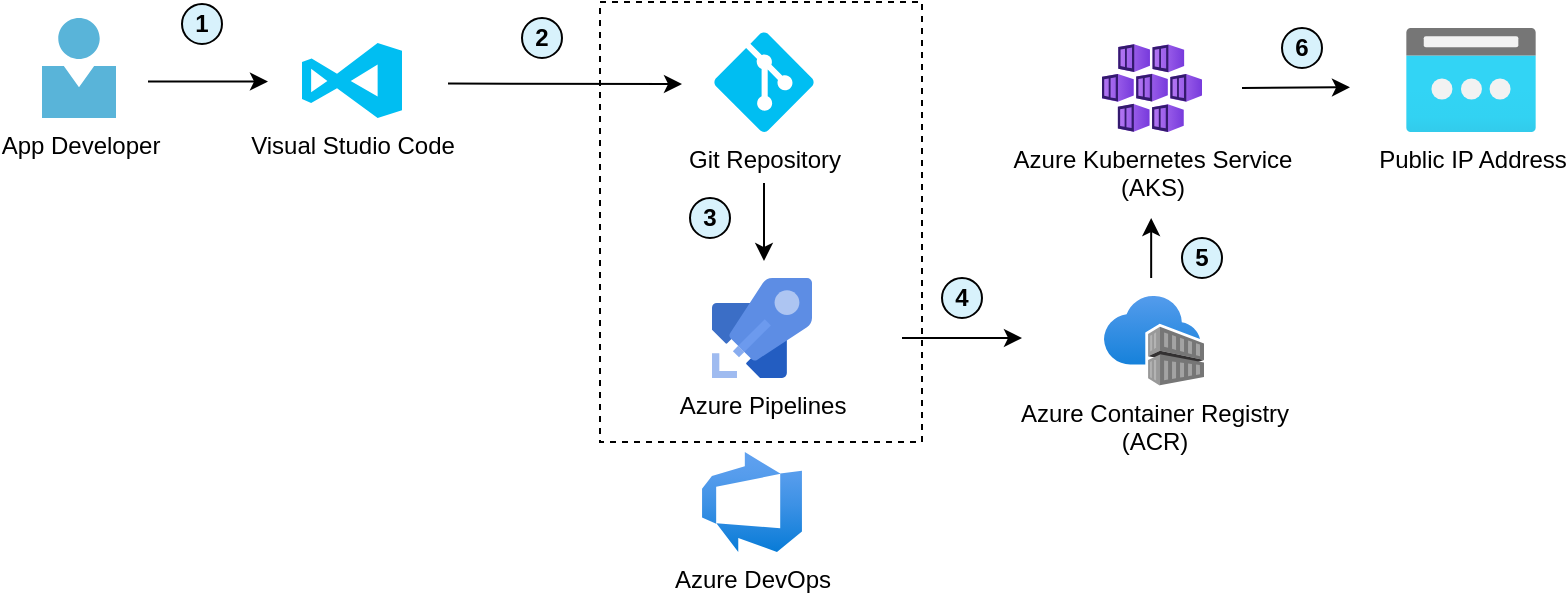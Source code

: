 <mxfile>
    <diagram name="Page-1" id="IhWtXRfBpEnlBZ6wuq7R">
        <mxGraphModel dx="713" dy="761" grid="1" gridSize="10" guides="1" tooltips="1" connect="1" arrows="1" fold="1" page="1" pageScale="1" pageWidth="827" pageHeight="1169" background="#ffffff" math="0" shadow="0">
            <root>
                <mxCell id="0"/>
                <mxCell id="1" parent="0"/>
                <mxCell id="-HkZqxkGA8xTQS9oJ37Q-4" value="" style="rounded=0;whiteSpace=wrap;html=1;fillColor=none;dashed=1;" parent="1" vertex="1">
                    <mxGeometry x="319" y="262" width="161" height="220" as="geometry"/>
                </mxCell>
                <mxCell id="-HkZqxkGA8xTQS9oJ37Q-1" value="App Developer" style="image;sketch=0;aspect=fixed;html=1;points=[];align=center;fontSize=12;image=img/lib/mscae/Person.svg;" parent="1" vertex="1">
                    <mxGeometry x="40" y="270" width="37" height="50" as="geometry"/>
                </mxCell>
                <mxCell id="-HkZqxkGA8xTQS9oJ37Q-2" value="Visual Studio Code" style="verticalLabelPosition=bottom;html=1;verticalAlign=top;align=center;strokeColor=none;fillColor=#00BEF2;shape=mxgraph.azure.visual_studio_online;" parent="1" vertex="1">
                    <mxGeometry x="170" y="282.5" width="50" height="37.5" as="geometry"/>
                </mxCell>
                <mxCell id="-HkZqxkGA8xTQS9oJ37Q-5" value="Git Repository" style="verticalLabelPosition=bottom;html=1;verticalAlign=top;align=center;strokeColor=none;fillColor=#00BEF2;shape=mxgraph.azure.git_repository;" parent="1" vertex="1">
                    <mxGeometry x="376" y="277" width="50" height="50" as="geometry"/>
                </mxCell>
                <mxCell id="-HkZqxkGA8xTQS9oJ37Q-6" value="Azure DevOps" style="image;aspect=fixed;html=1;points=[];align=center;fontSize=12;image=img/lib/azure2/devops/Azure_DevOps.svg;" parent="1" vertex="1">
                    <mxGeometry x="370" y="487" width="50" height="50" as="geometry"/>
                </mxCell>
                <mxCell id="-HkZqxkGA8xTQS9oJ37Q-7" value="Azure Pipelines" style="image;sketch=0;aspect=fixed;html=1;points=[];align=center;fontSize=12;image=img/lib/mscae/Azure_Pipelines.svg;" parent="1" vertex="1">
                    <mxGeometry x="375" y="400" width="50" height="50" as="geometry"/>
                </mxCell>
                <mxCell id="-HkZqxkGA8xTQS9oJ37Q-8" value="Azure Kubernetes Service &lt;br&gt;(AKS)" style="image;aspect=fixed;html=1;points=[];align=center;fontSize=12;image=img/lib/azure2/compute/Kubernetes_Services.svg;" parent="1" vertex="1">
                    <mxGeometry x="570" y="283" width="50" height="44.12" as="geometry"/>
                </mxCell>
                <mxCell id="-HkZqxkGA8xTQS9oJ37Q-9" value="Azure Container Registry &lt;br&gt;(ACR)" style="image;aspect=fixed;html=1;points=[];align=center;fontSize=12;image=img/lib/azure2/containers/Container_Registries.svg;" parent="1" vertex="1">
                    <mxGeometry x="571" y="409" width="50" height="44.85" as="geometry"/>
                </mxCell>
                <mxCell id="-HkZqxkGA8xTQS9oJ37Q-10" value="Public IP Address" style="image;aspect=fixed;html=1;points=[];align=center;fontSize=12;image=img/lib/azure2/networking/Public_IP_Addresses.svg;" parent="1" vertex="1">
                    <mxGeometry x="722" y="275" width="65" height="52" as="geometry"/>
                </mxCell>
                <mxCell id="-HkZqxkGA8xTQS9oJ37Q-11" value="" style="endArrow=classic;html=1;rounded=0;" parent="1" edge="1">
                    <mxGeometry width="50" height="50" relative="1" as="geometry">
                        <mxPoint x="93" y="301.75" as="sourcePoint"/>
                        <mxPoint x="153" y="301.75" as="targetPoint"/>
                    </mxGeometry>
                </mxCell>
                <mxCell id="-HkZqxkGA8xTQS9oJ37Q-12" value="" style="endArrow=classic;html=1;rounded=0;" parent="1" edge="1">
                    <mxGeometry width="50" height="50" relative="1" as="geometry">
                        <mxPoint x="243" y="302.75" as="sourcePoint"/>
                        <mxPoint x="360" y="303" as="targetPoint"/>
                    </mxGeometry>
                </mxCell>
                <mxCell id="-HkZqxkGA8xTQS9oJ37Q-13" value="" style="endArrow=classic;html=1;rounded=0;" parent="1" edge="1">
                    <mxGeometry width="50" height="50" relative="1" as="geometry">
                        <mxPoint x="401" y="352.5" as="sourcePoint"/>
                        <mxPoint x="401" y="391.5" as="targetPoint"/>
                    </mxGeometry>
                </mxCell>
                <mxCell id="-HkZqxkGA8xTQS9oJ37Q-15" value="" style="endArrow=classic;html=1;rounded=0;" parent="1" edge="1">
                    <mxGeometry width="50" height="50" relative="1" as="geometry">
                        <mxPoint x="470" y="430" as="sourcePoint"/>
                        <mxPoint x="530" y="430" as="targetPoint"/>
                    </mxGeometry>
                </mxCell>
                <mxCell id="-HkZqxkGA8xTQS9oJ37Q-16" value="" style="endArrow=classic;html=1;rounded=0;" parent="1" edge="1">
                    <mxGeometry width="50" height="50" relative="1" as="geometry">
                        <mxPoint x="594.58" y="400" as="sourcePoint"/>
                        <mxPoint x="594.58" y="370" as="targetPoint"/>
                    </mxGeometry>
                </mxCell>
                <mxCell id="-HkZqxkGA8xTQS9oJ37Q-17" value="" style="endArrow=classic;html=1;rounded=0;" parent="1" edge="1">
                    <mxGeometry width="50" height="50" relative="1" as="geometry">
                        <mxPoint x="640" y="305" as="sourcePoint"/>
                        <mxPoint x="694" y="304.64" as="targetPoint"/>
                    </mxGeometry>
                </mxCell>
                <mxCell id="-HkZqxkGA8xTQS9oJ37Q-18" value="1" style="ellipse;whiteSpace=wrap;html=1;aspect=fixed;fillColor=#D8F2FC;fontStyle=1" parent="1" vertex="1">
                    <mxGeometry x="110" y="263" width="20" height="20" as="geometry"/>
                </mxCell>
                <mxCell id="-HkZqxkGA8xTQS9oJ37Q-19" value="2" style="ellipse;whiteSpace=wrap;html=1;aspect=fixed;fillColor=#D8F2FC;fontStyle=1;" parent="1" vertex="1">
                    <mxGeometry x="280" y="270" width="20" height="20" as="geometry"/>
                </mxCell>
                <mxCell id="-HkZqxkGA8xTQS9oJ37Q-20" value="3" style="ellipse;whiteSpace=wrap;html=1;aspect=fixed;fillColor=#D8F2FC;fontStyle=1;" parent="1" vertex="1">
                    <mxGeometry x="364" y="360" width="20" height="20" as="geometry"/>
                </mxCell>
                <mxCell id="-HkZqxkGA8xTQS9oJ37Q-21" value="4" style="ellipse;whiteSpace=wrap;html=1;aspect=fixed;fillColor=#D8F2FC;fontStyle=1;" parent="1" vertex="1">
                    <mxGeometry x="490" y="400" width="20" height="20" as="geometry"/>
                </mxCell>
                <mxCell id="-HkZqxkGA8xTQS9oJ37Q-22" value="5" style="ellipse;whiteSpace=wrap;html=1;aspect=fixed;fillColor=#D8F2FC;fontStyle=1;" parent="1" vertex="1">
                    <mxGeometry x="610" y="380" width="20" height="20" as="geometry"/>
                </mxCell>
                <mxCell id="-HkZqxkGA8xTQS9oJ37Q-23" value="6" style="ellipse;whiteSpace=wrap;html=1;aspect=fixed;fillColor=#D8F2FC;fontStyle=1;" parent="1" vertex="1">
                    <mxGeometry x="660" y="275" width="20" height="20" as="geometry"/>
                </mxCell>
            </root>
        </mxGraphModel>
    </diagram>
</mxfile>